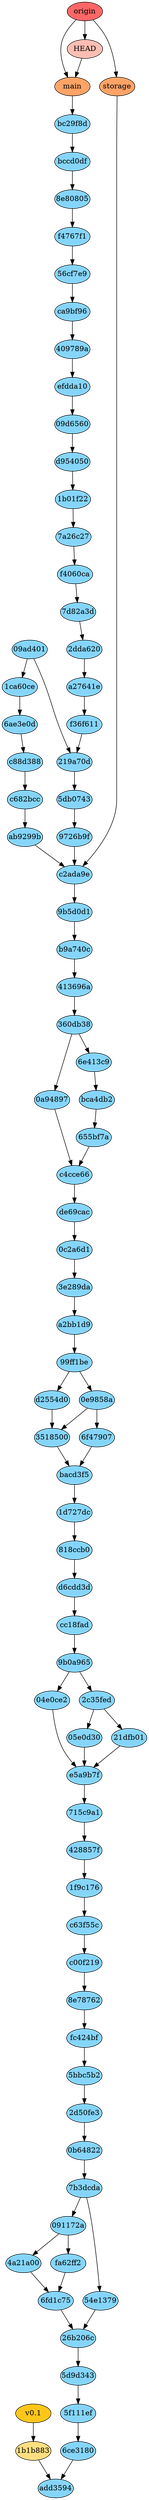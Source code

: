 digraph auto {
	graph [bgcolor=transparent]
	node [fixedsize=true style=filled width=0.95]
	"04e0ce2cf11f1f6ba039eb71cb4e4a8d91a70978" [label="04e0ce2" fillcolor="#85d5fa"]
	"04e0ce2cf11f1f6ba039eb71cb4e4a8d91a70978" -> e5a9b7f2dd9cf1d7278a7dd8567de5a8be013147
	"05e0d3007ed92d11eef474657f2da43845ee71eb" [label="05e0d30" fillcolor="#85d5fa"]
	"05e0d3007ed92d11eef474657f2da43845ee71eb" -> e5a9b7f2dd9cf1d7278a7dd8567de5a8be013147
	"091172a680d0e2c01c296db72e9969b0876e2c21" [label="091172a" fillcolor="#85d5fa"]
	"091172a680d0e2c01c296db72e9969b0876e2c21" -> "4a21a00ededb9e96858d7d5f92693789ace7c7c3"
	"091172a680d0e2c01c296db72e9969b0876e2c21" -> fa62ff2d40d83516aa382fb0f8d0c98d04b80079
	"09ad4018e3ce0f795a71bb41976242a9999bbcad" [label="09ad401" fillcolor="#85d5fa"]
	"09ad4018e3ce0f795a71bb41976242a9999bbcad" -> "1ca60ce68b720ee0919fe989e2c19fb0305353f8"
	"09ad4018e3ce0f795a71bb41976242a9999bbcad" -> "219a70d71731c30374d14ee4b9b4a4f222d37611"
	"09d6560c251ad9c4f76438594ad0981bb0e71a4d" [label="09d6560" fillcolor="#85d5fa"]
	"09d6560c251ad9c4f76438594ad0981bb0e71a4d" -> d954050db3a45a5301b821c24ecd0111217620eb
	"0a9489700c3b98cc7d2faa7cc0869a6cf04033b0" [label="0a94897" fillcolor="#85d5fa"]
	"0a9489700c3b98cc7d2faa7cc0869a6cf04033b0" -> c4cce66de3796c1a164d270a58df3759dd70be30
	"0b648227f83112388f5463c698c1d6995a676840" [label="0b64822" fillcolor="#85d5fa"]
	"0b648227f83112388f5463c698c1d6995a676840" -> "7b3dcda5e26371d32425b690dfcc982da9e1e4b8"
	"0c2a6d1ac8e68dac3ab1affdd09d2ef4d0603a34" [label="0c2a6d1" fillcolor="#85d5fa"]
	"0c2a6d1ac8e68dac3ab1affdd09d2ef4d0603a34" -> "3e289da4696250803b160def9b28d845f0266a0d"
	"0e9858a157b2ae178cdce2c0eab9d6aa547eb37f" [label="0e9858a" fillcolor="#85d5fa"]
	"0e9858a157b2ae178cdce2c0eab9d6aa547eb37f" -> "35185009f073559654a94046c3cf1963d8882d21"
	"0e9858a157b2ae178cdce2c0eab9d6aa547eb37f" -> "6f4790779abb175049c177c61bbc09fd848716ea"
	"1b01f222d42212698a9d52c0d4f04c917fd38b94" [label="1b01f22" fillcolor="#85d5fa"]
	"1b01f222d42212698a9d52c0d4f04c917fd38b94" -> "7a26c27e169aca7917b1da465099c591a0e4a586"
	"1ca60ce68b720ee0919fe989e2c19fb0305353f8" [label="1ca60ce" fillcolor="#85d5fa"]
	"1ca60ce68b720ee0919fe989e2c19fb0305353f8" -> "6ae3e0de99dc566508efdd84402e512d325e3d87"
	"1d727dc012361a64ab4bb3d2b192a69d63561c9c" [label="1d727dc" fillcolor="#85d5fa"]
	"1d727dc012361a64ab4bb3d2b192a69d63561c9c" -> "818ccb06e4cb9072d24963edf8f9be2441c464e3"
	"1f9c176c8f25abb5fecd5cc1f8cbcf4d674377ad" [label="1f9c176" fillcolor="#85d5fa"]
	"1f9c176c8f25abb5fecd5cc1f8cbcf4d674377ad" -> c63f55c6458c373527c7a2e1c4f51cc3c738287f
	"219a70d71731c30374d14ee4b9b4a4f222d37611" [label="219a70d" fillcolor="#85d5fa"]
	"219a70d71731c30374d14ee4b9b4a4f222d37611" -> "5db07430bcde2a575a6981eb109a1f833d518473"
	"21dfb0190a3af204dcb6e1df3118b0948b47c34b" [label="21dfb01" fillcolor="#85d5fa"]
	"21dfb0190a3af204dcb6e1df3118b0948b47c34b" -> e5a9b7f2dd9cf1d7278a7dd8567de5a8be013147
	"26b206c1bbb5ad9fe867d983d6d3ca71751b99a3" [label="26b206c" fillcolor="#85d5fa"]
	"26b206c1bbb5ad9fe867d983d6d3ca71751b99a3" -> "5d9d343861157f9745dba7a3a112b82c9ffacc9e"
	"2c35fed4defed4d2a1377e79c98f061a5be5165b" [label="2c35fed" fillcolor="#85d5fa"]
	"2c35fed4defed4d2a1377e79c98f061a5be5165b" -> "21dfb0190a3af204dcb6e1df3118b0948b47c34b"
	"2c35fed4defed4d2a1377e79c98f061a5be5165b" -> "05e0d3007ed92d11eef474657f2da43845ee71eb"
	"2d50fe371b5a75c102f267ca5490f5a71dc0c02d" [label="2d50fe3" fillcolor="#85d5fa"]
	"2d50fe371b5a75c102f267ca5490f5a71dc0c02d" -> "0b648227f83112388f5463c698c1d6995a676840"
	"2dda6203288262f27320cfa954e7b69d7669484c" [label="2dda620" fillcolor="#85d5fa"]
	"2dda6203288262f27320cfa954e7b69d7669484c" -> a27641e3b2aa2265220ead5f6173bef34a956229
	"35185009f073559654a94046c3cf1963d8882d21" [label=3518500 fillcolor="#85d5fa"]
	"35185009f073559654a94046c3cf1963d8882d21" -> bacd3f556a2318cdb35cc5a9d046b5500aaec8cd
	"360db384687841ac76dcfce02d44af23f318d355" [label="360db38" fillcolor="#85d5fa"]
	"360db384687841ac76dcfce02d44af23f318d355" -> "0a9489700c3b98cc7d2faa7cc0869a6cf04033b0"
	"360db384687841ac76dcfce02d44af23f318d355" -> "6e413c9c2db4183c50e3f729123ea381dad0c3e3"
	"3e289da4696250803b160def9b28d845f0266a0d" [label="3e289da" fillcolor="#85d5fa"]
	"3e289da4696250803b160def9b28d845f0266a0d" -> a2bb1d921c1eb7a26c5278a35a9ba441267638f0
	"409789acf9af0eab54359e75b2c112f45db504c9" [label="409789a" fillcolor="#85d5fa"]
	"409789acf9af0eab54359e75b2c112f45db504c9" -> efdda10339aec11099962cd8db033a86a8869459
	"413696a7e032974278f30420da63a0d0bab975fa" [label="413696a" fillcolor="#85d5fa"]
	"413696a7e032974278f30420da63a0d0bab975fa" -> "360db384687841ac76dcfce02d44af23f318d355"
	"428857f0274df66fe7851b890c1109e68f664bd9" [label="428857f" fillcolor="#85d5fa"]
	"428857f0274df66fe7851b890c1109e68f664bd9" -> "1f9c176c8f25abb5fecd5cc1f8cbcf4d674377ad"
	"4a21a00ededb9e96858d7d5f92693789ace7c7c3" [label="4a21a00" fillcolor="#85d5fa"]
	"4a21a00ededb9e96858d7d5f92693789ace7c7c3" -> "6fd1c754d47dcce222156a265bf6c405420f11c8"
	"54e13795470ccfeb9c752ee78ef802fd5157e930" [label="54e1379" fillcolor="#85d5fa"]
	"54e13795470ccfeb9c752ee78ef802fd5157e930" -> "26b206c1bbb5ad9fe867d983d6d3ca71751b99a3"
	"56cf7e9658978510b24a475853bce21741063485" [label="56cf7e9" fillcolor="#85d5fa"]
	"56cf7e9658978510b24a475853bce21741063485" -> ca9bf967072ef1bafab6e8fecb6190fb5a905b13
	"5bbc5b259fd976fc2d959d2f99c741fdb2f6bc9a" [label="5bbc5b2" fillcolor="#85d5fa"]
	"5bbc5b259fd976fc2d959d2f99c741fdb2f6bc9a" -> "2d50fe371b5a75c102f267ca5490f5a71dc0c02d"
	"5d9d343861157f9745dba7a3a112b82c9ffacc9e" [label="5d9d343" fillcolor="#85d5fa"]
	"5d9d343861157f9745dba7a3a112b82c9ffacc9e" -> "5f111eff2bc90529de273ae280b487137f42fda6"
	"5db07430bcde2a575a6981eb109a1f833d518473" [label="5db0743" fillcolor="#85d5fa"]
	"5db07430bcde2a575a6981eb109a1f833d518473" -> "9726b9fc8745b94f390878172ef173ed7707285e"
	"5f111eff2bc90529de273ae280b487137f42fda6" [label="5f111ef" fillcolor="#85d5fa"]
	"5f111eff2bc90529de273ae280b487137f42fda6" -> "6ce3180c654a2d69d7e48aba1445629ee9a7876c"
	"655bf7a30f7f54634dea511fda8d0eb554c808ae" [label="655bf7a" fillcolor="#85d5fa"]
	"655bf7a30f7f54634dea511fda8d0eb554c808ae" -> c4cce66de3796c1a164d270a58df3759dd70be30
	"6ae3e0de99dc566508efdd84402e512d325e3d87" [label="6ae3e0d" fillcolor="#85d5fa"]
	"6ae3e0de99dc566508efdd84402e512d325e3d87" -> c88d38850633c4ccc1f991674f7cb96de9ee9b4b
	"6ce3180c654a2d69d7e48aba1445629ee9a7876c" [label="6ce3180" fillcolor="#85d5fa"]
	"6ce3180c654a2d69d7e48aba1445629ee9a7876c" -> add359463c4e42f2fd2eea43ed29e9c5c1ec4874
	"6e413c9c2db4183c50e3f729123ea381dad0c3e3" [label="6e413c9" fillcolor="#85d5fa"]
	"6e413c9c2db4183c50e3f729123ea381dad0c3e3" -> bca4db2fd17c8499bad30db35aa0f2aacb1a7062
	"6f4790779abb175049c177c61bbc09fd848716ea" [label="6f47907" fillcolor="#85d5fa"]
	"6f4790779abb175049c177c61bbc09fd848716ea" -> bacd3f556a2318cdb35cc5a9d046b5500aaec8cd
	"6fd1c754d47dcce222156a265bf6c405420f11c8" [label="6fd1c75" fillcolor="#85d5fa"]
	"6fd1c754d47dcce222156a265bf6c405420f11c8" -> "26b206c1bbb5ad9fe867d983d6d3ca71751b99a3"
	"715c9a16d6d046de3d43f5d1f05b2ea3fbaea344" [label="715c9a1" fillcolor="#85d5fa"]
	"715c9a16d6d046de3d43f5d1f05b2ea3fbaea344" -> "428857f0274df66fe7851b890c1109e68f664bd9"
	"7a26c27e169aca7917b1da465099c591a0e4a586" [label="7a26c27" fillcolor="#85d5fa"]
	"7a26c27e169aca7917b1da465099c591a0e4a586" -> f4060cac66a8632565c9b3a6690360615f166034
	"7b3dcda5e26371d32425b690dfcc982da9e1e4b8" [label="7b3dcda" fillcolor="#85d5fa"]
	"7b3dcda5e26371d32425b690dfcc982da9e1e4b8" -> "54e13795470ccfeb9c752ee78ef802fd5157e930"
	"7b3dcda5e26371d32425b690dfcc982da9e1e4b8" -> "091172a680d0e2c01c296db72e9969b0876e2c21"
	"7d82a3d3bf01f100197f6ea03978f0ec132065d6" [label="7d82a3d" fillcolor="#85d5fa"]
	"7d82a3d3bf01f100197f6ea03978f0ec132065d6" -> "2dda6203288262f27320cfa954e7b69d7669484c"
	"818ccb06e4cb9072d24963edf8f9be2441c464e3" [label="818ccb0" fillcolor="#85d5fa"]
	"818ccb06e4cb9072d24963edf8f9be2441c464e3" -> d6cdd3deb0a1789229fd813556d3892b7ff9a6c2
	"8e787622b381d99beae2f91ba5403b242935cbb5" [label="8e78762" fillcolor="#85d5fa"]
	"8e787622b381d99beae2f91ba5403b242935cbb5" -> fc424bfd11ed66e7b89594012e09126cbe18a75a
	"8e80805e61dba428ee3e9eea948a72c84d485c7b" [label="8e80805" fillcolor="#85d5fa"]
	"8e80805e61dba428ee3e9eea948a72c84d485c7b" -> f4767f17987ce20d1337f4508129238d72bda8c8
	"9726b9fc8745b94f390878172ef173ed7707285e" [label="9726b9f" fillcolor="#85d5fa"]
	"9726b9fc8745b94f390878172ef173ed7707285e" -> c2ada9e5830c6e5284021df5f48c935980f8acbd
	"99ff1becaf7472f6f8fd15cdad0899766e3f98ad" [label="99ff1be" fillcolor="#85d5fa"]
	"99ff1becaf7472f6f8fd15cdad0899766e3f98ad" -> "0e9858a157b2ae178cdce2c0eab9d6aa547eb37f"
	"99ff1becaf7472f6f8fd15cdad0899766e3f98ad" -> d2554d0730cb318c1834f5172474671ec76b7416
	"9b0a9653a440301eb9d06f1476245654e55fd355" [label="9b0a965" fillcolor="#85d5fa"]
	"9b0a9653a440301eb9d06f1476245654e55fd355" -> "2c35fed4defed4d2a1377e79c98f061a5be5165b"
	"9b0a9653a440301eb9d06f1476245654e55fd355" -> "04e0ce2cf11f1f6ba039eb71cb4e4a8d91a70978"
	"9b5d0d1015d21f7123b9bcd3302331569b22b2ef" [label="9b5d0d1" fillcolor="#85d5fa"]
	"9b5d0d1015d21f7123b9bcd3302331569b22b2ef" -> b9a740c8ae33b19dc87ead5c27c80f02320949b3
	a27641e3b2aa2265220ead5f6173bef34a956229 [label=a27641e fillcolor="#85d5fa"]
	a27641e3b2aa2265220ead5f6173bef34a956229 -> f36f611c57a13906574fd9760bcf67b10e34e29e
	a2bb1d921c1eb7a26c5278a35a9ba441267638f0 [label=a2bb1d9 fillcolor="#85d5fa"]
	a2bb1d921c1eb7a26c5278a35a9ba441267638f0 -> "99ff1becaf7472f6f8fd15cdad0899766e3f98ad"
	ab9299bab8c1da68ff00c6c186dbf8bf06bca10d [label=ab9299b fillcolor="#85d5fa"]
	ab9299bab8c1da68ff00c6c186dbf8bf06bca10d -> c2ada9e5830c6e5284021df5f48c935980f8acbd
	add359463c4e42f2fd2eea43ed29e9c5c1ec4874 [label=add3594 fillcolor="#85d5fa"]
	b9a740c8ae33b19dc87ead5c27c80f02320949b3 [label=b9a740c fillcolor="#85d5fa"]
	b9a740c8ae33b19dc87ead5c27c80f02320949b3 -> "413696a7e032974278f30420da63a0d0bab975fa"
	bacd3f556a2318cdb35cc5a9d046b5500aaec8cd [label=bacd3f5 fillcolor="#85d5fa"]
	bacd3f556a2318cdb35cc5a9d046b5500aaec8cd -> "1d727dc012361a64ab4bb3d2b192a69d63561c9c"
	bc29f8d08922749e178133d06947237d77d20a88 [label=bc29f8d fillcolor="#85d5fa"]
	bc29f8d08922749e178133d06947237d77d20a88 -> bccd0dfeca16744034c30961f4744e9eaa6379e3
	bca4db2fd17c8499bad30db35aa0f2aacb1a7062 [label=bca4db2 fillcolor="#85d5fa"]
	bca4db2fd17c8499bad30db35aa0f2aacb1a7062 -> "655bf7a30f7f54634dea511fda8d0eb554c808ae"
	bccd0dfeca16744034c30961f4744e9eaa6379e3 [label=bccd0df fillcolor="#85d5fa"]
	bccd0dfeca16744034c30961f4744e9eaa6379e3 -> "8e80805e61dba428ee3e9eea948a72c84d485c7b"
	c00f219637e1e9d6ae59e7858331717dbffe3feb [label=c00f219 fillcolor="#85d5fa"]
	c00f219637e1e9d6ae59e7858331717dbffe3feb -> "8e787622b381d99beae2f91ba5403b242935cbb5"
	c2ada9e5830c6e5284021df5f48c935980f8acbd [label=c2ada9e fillcolor="#85d5fa"]
	c2ada9e5830c6e5284021df5f48c935980f8acbd -> "9b5d0d1015d21f7123b9bcd3302331569b22b2ef"
	c4cce66de3796c1a164d270a58df3759dd70be30 [label=c4cce66 fillcolor="#85d5fa"]
	c4cce66de3796c1a164d270a58df3759dd70be30 -> de69caccab3a6ba03b6bae6db62c37fbee895c7d
	c63f55c6458c373527c7a2e1c4f51cc3c738287f [label=c63f55c fillcolor="#85d5fa"]
	c63f55c6458c373527c7a2e1c4f51cc3c738287f -> c00f219637e1e9d6ae59e7858331717dbffe3feb
	c682bcce0c83d44f56e5390b7025551da3e2e0a6 [label=c682bcc fillcolor="#85d5fa"]
	c682bcce0c83d44f56e5390b7025551da3e2e0a6 -> ab9299bab8c1da68ff00c6c186dbf8bf06bca10d
	c88d38850633c4ccc1f991674f7cb96de9ee9b4b [label=c88d388 fillcolor="#85d5fa"]
	c88d38850633c4ccc1f991674f7cb96de9ee9b4b -> c682bcce0c83d44f56e5390b7025551da3e2e0a6
	ca9bf967072ef1bafab6e8fecb6190fb5a905b13 [label=ca9bf96 fillcolor="#85d5fa"]
	ca9bf967072ef1bafab6e8fecb6190fb5a905b13 -> "409789acf9af0eab54359e75b2c112f45db504c9"
	cc18fad4151010ed15ca71feed10db8ea2773f06 [label=cc18fad fillcolor="#85d5fa"]
	cc18fad4151010ed15ca71feed10db8ea2773f06 -> "9b0a9653a440301eb9d06f1476245654e55fd355"
	d2554d0730cb318c1834f5172474671ec76b7416 [label=d2554d0 fillcolor="#85d5fa"]
	d2554d0730cb318c1834f5172474671ec76b7416 -> "35185009f073559654a94046c3cf1963d8882d21"
	d6cdd3deb0a1789229fd813556d3892b7ff9a6c2 [label=d6cdd3d fillcolor="#85d5fa"]
	d6cdd3deb0a1789229fd813556d3892b7ff9a6c2 -> cc18fad4151010ed15ca71feed10db8ea2773f06
	d954050db3a45a5301b821c24ecd0111217620eb [label=d954050 fillcolor="#85d5fa"]
	d954050db3a45a5301b821c24ecd0111217620eb -> "1b01f222d42212698a9d52c0d4f04c917fd38b94"
	de69caccab3a6ba03b6bae6db62c37fbee895c7d [label=de69cac fillcolor="#85d5fa"]
	de69caccab3a6ba03b6bae6db62c37fbee895c7d -> "0c2a6d1ac8e68dac3ab1affdd09d2ef4d0603a34"
	e5a9b7f2dd9cf1d7278a7dd8567de5a8be013147 [label=e5a9b7f fillcolor="#85d5fa"]
	e5a9b7f2dd9cf1d7278a7dd8567de5a8be013147 -> "715c9a16d6d046de3d43f5d1f05b2ea3fbaea344"
	efdda10339aec11099962cd8db033a86a8869459 [label=efdda10 fillcolor="#85d5fa"]
	efdda10339aec11099962cd8db033a86a8869459 -> "09d6560c251ad9c4f76438594ad0981bb0e71a4d"
	f36f611c57a13906574fd9760bcf67b10e34e29e [label=f36f611 fillcolor="#85d5fa"]
	f36f611c57a13906574fd9760bcf67b10e34e29e -> "219a70d71731c30374d14ee4b9b4a4f222d37611"
	f4060cac66a8632565c9b3a6690360615f166034 [label=f4060ca fillcolor="#85d5fa"]
	f4060cac66a8632565c9b3a6690360615f166034 -> "7d82a3d3bf01f100197f6ea03978f0ec132065d6"
	f4767f17987ce20d1337f4508129238d72bda8c8 [label=f4767f1 fillcolor="#85d5fa"]
	f4767f17987ce20d1337f4508129238d72bda8c8 -> "56cf7e9658978510b24a475853bce21741063485"
	fa62ff2d40d83516aa382fb0f8d0c98d04b80079 [label=fa62ff2 fillcolor="#85d5fa"]
	fa62ff2d40d83516aa382fb0f8d0c98d04b80079 -> "6fd1c754d47dcce222156a265bf6c405420f11c8"
	fc424bfd11ed66e7b89594012e09126cbe18a75a [label=fc424bf fillcolor="#85d5fa"]
	fc424bfd11ed66e7b89594012e09126cbe18a75a -> "5bbc5b259fd976fc2d959d2f99c741fdb2f6bc9a"
	"origin/main" [label=main fillcolor="#ffa366"]
	"origin/main" -> bc29f8d08922749e178133d06947237d77d20a88
	"origin/storage" [label=storage fillcolor="#ffa366"]
	"origin/storage" -> c2ada9e5830c6e5284021df5f48c935980f8acbd
	"origin/HEAD" [label=HEAD fillcolor="#ffbeb3"]
	"origin/HEAD" -> "origin/main"
	origin [label=origin fillcolor="#ff6666"]
	origin -> "origin/main"
	origin -> "origin/storage"
	origin -> "origin/HEAD"
	"1b1b8830f481541e02d40ba4b38af355ab12ad8b" [label="1b1b883" fillcolor="#ffdf80"]
	"1b1b8830f481541e02d40ba4b38af355ab12ad8b" -> add359463c4e42f2fd2eea43ed29e9c5c1ec4874
	"v0.1" [label="v0.1" fillcolor="#ffc61a"]
	"v0.1" -> "1b1b8830f481541e02d40ba4b38af355ab12ad8b"
}
